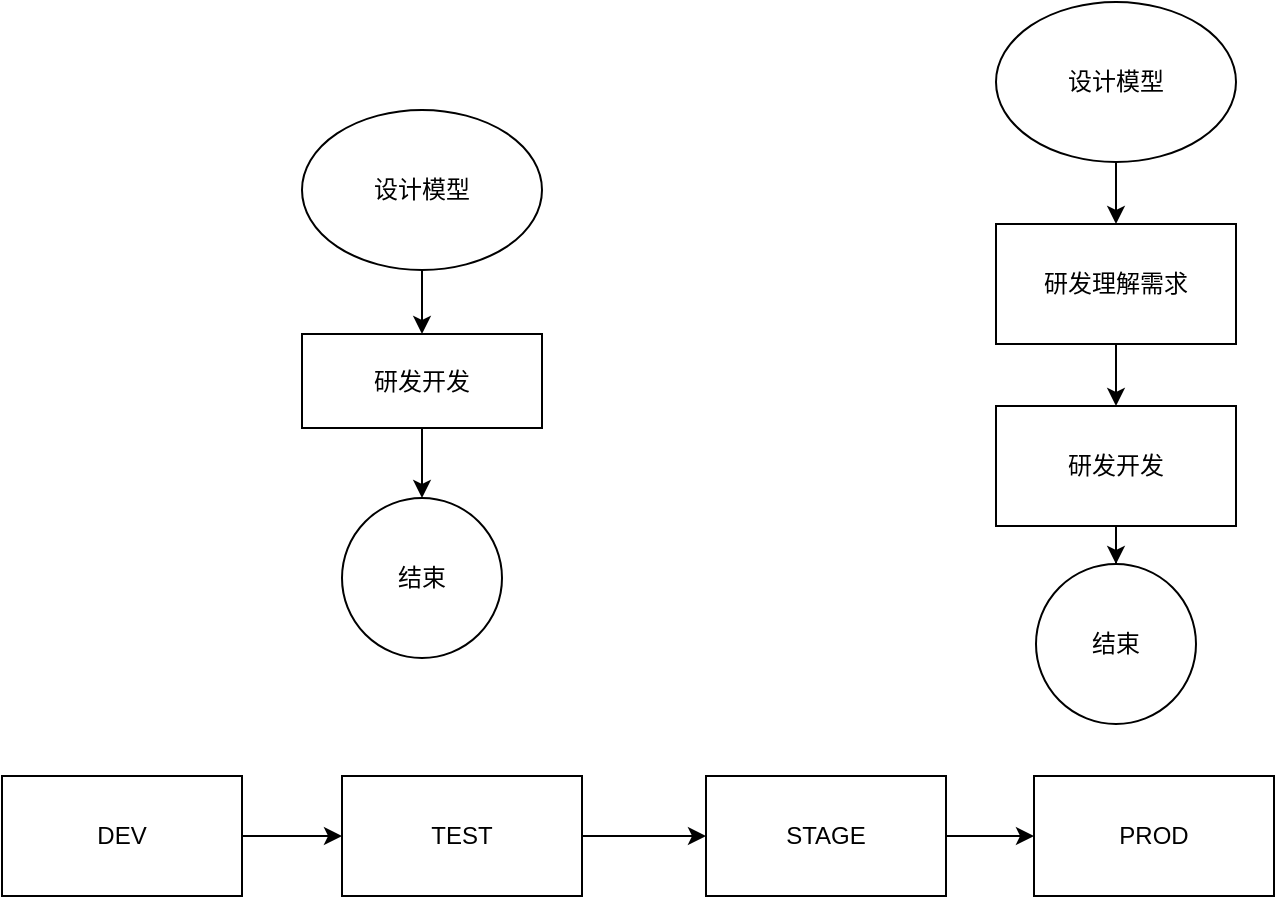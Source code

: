 <mxfile version="22.1.16" type="github">
  <diagram name="Page-1" id="52a04d89-c75d-2922-d76d-85b35f80e030">
    <mxGraphModel dx="1242" dy="294" grid="0" gridSize="10" guides="1" tooltips="1" connect="1" arrows="1" fold="1" page="0" pageScale="1" pageWidth="1100" pageHeight="850" background="none" math="0" shadow="0">
      <root>
        <mxCell id="0" />
        <mxCell id="1" parent="0" />
        <mxCell id="cSUYfSMlRrSCBEyKJaSE-3" value="" style="edgeStyle=orthogonalEdgeStyle;rounded=0;orthogonalLoop=1;jettySize=auto;html=1;" edge="1" parent="1" source="cSUYfSMlRrSCBEyKJaSE-1" target="cSUYfSMlRrSCBEyKJaSE-2">
          <mxGeometry relative="1" as="geometry" />
        </mxCell>
        <mxCell id="cSUYfSMlRrSCBEyKJaSE-1" value="设计模型" style="ellipse;whiteSpace=wrap;html=1;" vertex="1" parent="1">
          <mxGeometry x="316" y="548" width="120" height="80" as="geometry" />
        </mxCell>
        <mxCell id="cSUYfSMlRrSCBEyKJaSE-5" value="" style="edgeStyle=orthogonalEdgeStyle;rounded=0;orthogonalLoop=1;jettySize=auto;html=1;" edge="1" parent="1" source="cSUYfSMlRrSCBEyKJaSE-2" target="cSUYfSMlRrSCBEyKJaSE-4">
          <mxGeometry relative="1" as="geometry" />
        </mxCell>
        <mxCell id="cSUYfSMlRrSCBEyKJaSE-2" value="研发开发" style="whiteSpace=wrap;html=1;" vertex="1" parent="1">
          <mxGeometry x="316" y="660" width="120" height="47" as="geometry" />
        </mxCell>
        <mxCell id="cSUYfSMlRrSCBEyKJaSE-4" value="结束" style="ellipse;whiteSpace=wrap;html=1;" vertex="1" parent="1">
          <mxGeometry x="336" y="742" width="80" height="80" as="geometry" />
        </mxCell>
        <mxCell id="cSUYfSMlRrSCBEyKJaSE-20" value="" style="edgeStyle=orthogonalEdgeStyle;rounded=0;orthogonalLoop=1;jettySize=auto;html=1;" edge="1" parent="1" source="cSUYfSMlRrSCBEyKJaSE-18" target="cSUYfSMlRrSCBEyKJaSE-19">
          <mxGeometry relative="1" as="geometry" />
        </mxCell>
        <mxCell id="cSUYfSMlRrSCBEyKJaSE-18" value="设计模型" style="ellipse;whiteSpace=wrap;html=1;" vertex="1" parent="1">
          <mxGeometry x="663" y="494" width="120" height="80" as="geometry" />
        </mxCell>
        <mxCell id="cSUYfSMlRrSCBEyKJaSE-22" value="" style="edgeStyle=orthogonalEdgeStyle;rounded=0;orthogonalLoop=1;jettySize=auto;html=1;" edge="1" parent="1" source="cSUYfSMlRrSCBEyKJaSE-19" target="cSUYfSMlRrSCBEyKJaSE-21">
          <mxGeometry relative="1" as="geometry" />
        </mxCell>
        <mxCell id="cSUYfSMlRrSCBEyKJaSE-19" value="研发理解需求" style="whiteSpace=wrap;html=1;" vertex="1" parent="1">
          <mxGeometry x="663" y="605" width="120" height="60" as="geometry" />
        </mxCell>
        <mxCell id="cSUYfSMlRrSCBEyKJaSE-24" value="" style="edgeStyle=orthogonalEdgeStyle;rounded=0;orthogonalLoop=1;jettySize=auto;html=1;" edge="1" parent="1" source="cSUYfSMlRrSCBEyKJaSE-21" target="cSUYfSMlRrSCBEyKJaSE-23">
          <mxGeometry relative="1" as="geometry" />
        </mxCell>
        <mxCell id="cSUYfSMlRrSCBEyKJaSE-21" value="研发开发" style="whiteSpace=wrap;html=1;" vertex="1" parent="1">
          <mxGeometry x="663" y="696" width="120" height="60" as="geometry" />
        </mxCell>
        <mxCell id="cSUYfSMlRrSCBEyKJaSE-23" value="结束" style="ellipse;whiteSpace=wrap;html=1;" vertex="1" parent="1">
          <mxGeometry x="683" y="775" width="80" height="80" as="geometry" />
        </mxCell>
        <mxCell id="cSUYfSMlRrSCBEyKJaSE-27" value="" style="edgeStyle=orthogonalEdgeStyle;rounded=0;orthogonalLoop=1;jettySize=auto;html=1;" edge="1" parent="1" source="cSUYfSMlRrSCBEyKJaSE-25" target="cSUYfSMlRrSCBEyKJaSE-26">
          <mxGeometry relative="1" as="geometry" />
        </mxCell>
        <mxCell id="cSUYfSMlRrSCBEyKJaSE-25" value="DEV" style="whiteSpace=wrap;html=1;" vertex="1" parent="1">
          <mxGeometry x="166" y="881" width="120" height="60" as="geometry" />
        </mxCell>
        <mxCell id="cSUYfSMlRrSCBEyKJaSE-29" value="" style="edgeStyle=orthogonalEdgeStyle;rounded=0;orthogonalLoop=1;jettySize=auto;html=1;" edge="1" parent="1" source="cSUYfSMlRrSCBEyKJaSE-26" target="cSUYfSMlRrSCBEyKJaSE-28">
          <mxGeometry relative="1" as="geometry" />
        </mxCell>
        <mxCell id="cSUYfSMlRrSCBEyKJaSE-26" value="TEST" style="whiteSpace=wrap;html=1;" vertex="1" parent="1">
          <mxGeometry x="336" y="881" width="120" height="60" as="geometry" />
        </mxCell>
        <mxCell id="cSUYfSMlRrSCBEyKJaSE-31" value="" style="edgeStyle=orthogonalEdgeStyle;rounded=0;orthogonalLoop=1;jettySize=auto;html=1;" edge="1" parent="1" source="cSUYfSMlRrSCBEyKJaSE-28" target="cSUYfSMlRrSCBEyKJaSE-30">
          <mxGeometry relative="1" as="geometry" />
        </mxCell>
        <mxCell id="cSUYfSMlRrSCBEyKJaSE-28" value="STAGE" style="whiteSpace=wrap;html=1;" vertex="1" parent="1">
          <mxGeometry x="518" y="881" width="120" height="60" as="geometry" />
        </mxCell>
        <mxCell id="cSUYfSMlRrSCBEyKJaSE-30" value="PROD" style="whiteSpace=wrap;html=1;" vertex="1" parent="1">
          <mxGeometry x="682" y="881" width="120" height="60" as="geometry" />
        </mxCell>
      </root>
    </mxGraphModel>
  </diagram>
</mxfile>
